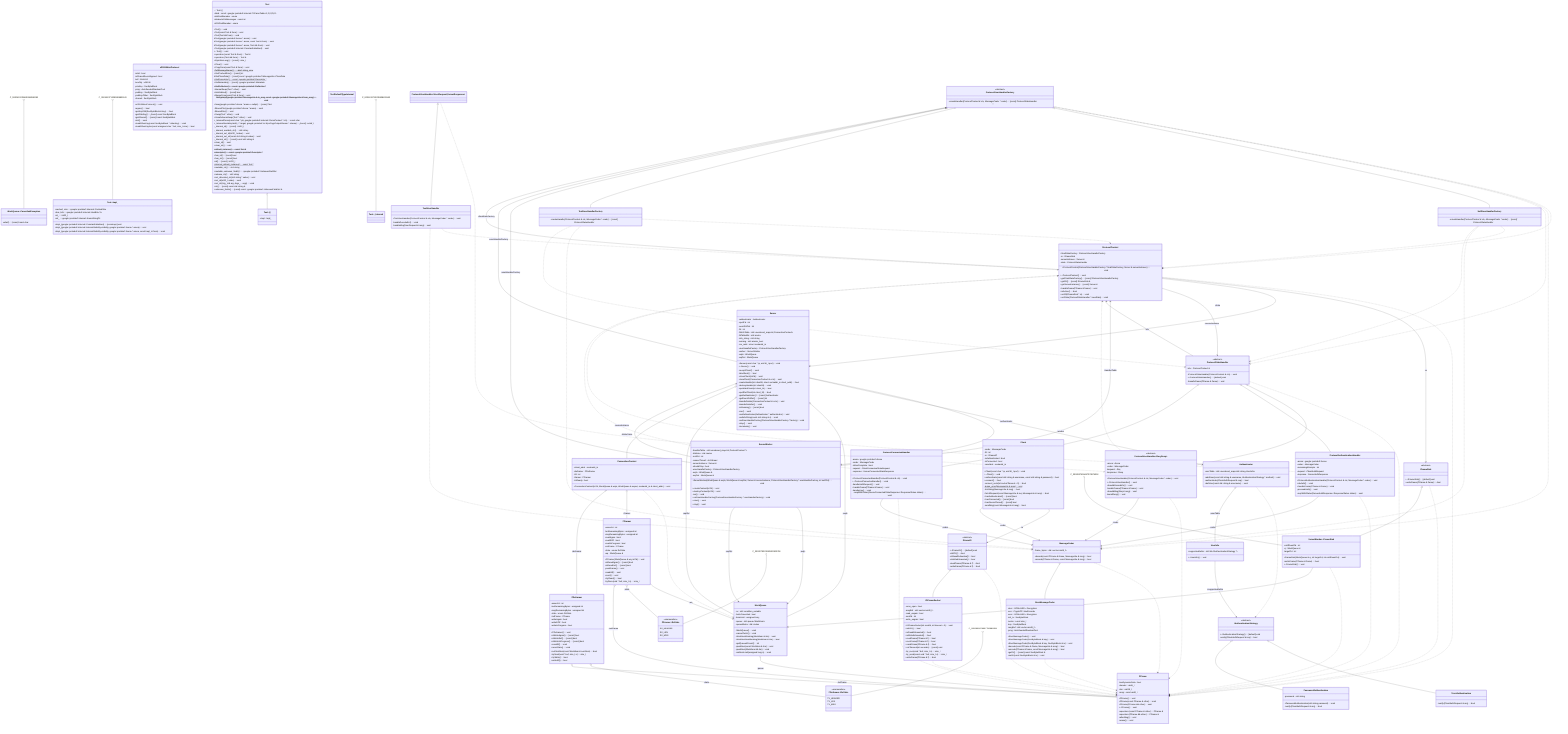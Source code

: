 classDiagram
    class C_0001772138383063081990["PFrame"]
    class C_0001772138383063081990 {
        +PFrame() : void
        +PFrame(const PFrame & other) : void
        +PFrame(PFrame && other) : void
        +~PFrame() : void
        +operator=(const PFrame & other) : PFrame &
        +operator=(PFrame && other) : PFrame &
        +allocMsg() : void
        +erase() : void
        -hasDynamicData : bool
        +header : uint8_t
        +len : uint16_t
        +msg : const uint8_t *
    }
    class C_0000368255071736256037["IFrameIO"]
    class C_0000368255071736256037 {
        <<abstract>>
        +~IFrameIO() : [default] void
        +isEOF() : bool*
        +isReadExhausted() : bool*
        +isWriteExhausted() : bool*
        +readFrame(PFrame & f) : bool*
        +writeFrame(PFrame & f) : bool*
    }
    class C_0000413225465354068283["WorkQueue"]
    class C_0000413225465354068283 {
        +WorkQueue() : void
        +cancelFetch() : void
        +fetchItemBlocking(WorkItem & itm) : void
        +fetchItemNonBlocking(WorkItem & itm) : bool
        +getQueuedCount() : int
        +pushItem(const WorkItem & itm) : void
        +pushItem(WorkItem && itm) : void
        +setItemLimit(unsigned long n) : void
        -cv : std::condition_variable
        -fetchCancelled : bool
        -itemLimit : unsigned long
        -queue : std::queue&lt;WorkItem&gt;
        -queueMutex : std::mutex
    }
    class C_0001851961472811287418["WorkQueue::CancelledException"]
    class C_0001851961472811287418 {
        -what() : [const] const char *
    }
    class C_0002079222692820923786["PFramer"]
    class C_0002079222692820923786 {
        +PFramer(WorkQueue & wq, int fd) : void
        +isReadAgain() : [const] bool
        +isReadEof() : [const] bool
        -pushFrame() : void
        +readAll() : void
        -reset() : void
        +tryRead() : bool
        -tryRecv(void * buf, size_t n) : size_t
        -assocFd : int
        -lenRemainingBytes : unsigned int
        -msgRemainingBytes : unsigned int
        -readAgain : bool
        -readEOF : bool
        -readInProgress : bool
        -rxdFrame : PFrame
        -state : enum RxState
        -wq : WorkQueue &
    }
    class C_0000744513698636528658["PFramer::RxState"]
    class C_0000744513698636528658 {
        <<enumeration>>
        RX_HEADER
        RX_LEN
        RX_MSG
    }
    class C_0002016596168367621613["IFrameSink"]
    class C_0002016596168367621613 {
        <<abstract>>
        +~IFrameSink() : [default] void
        +writeFrame(PFrame & frame) : bool*
    }
    class C_0000521409481286509234["MessageCoder"]
    class C_0000521409481286509234 {
        +decode(const PFrame & frame, MessageLite & msg) : bool
        +encode(PFrame & frame, const MessageLite & msg) : bool
        -frame_bytes : std::vector&lt;uint8_t&gt;
    }
    class C_0001013167965629105335["ProtocolUserHandlerFactory"]
    class C_0001013167965629105335 {
        <<abstract>>
        +createHandler(ProtocolContext & ctx, MessageCoder * coder) : [const] ProtocolStateHandler **
    }
    class C_0000159043066032490316["ProtocolContext"]
    class C_0000159043066032490316 {
        +ProtocolContext(ProtocolUserHandlerFactory * finalStateFactory, Server & serverInstance) : void
        +~ProtocolContext() : void
        +getFinalStateFactory() : [const] ProtocolUserHandlerFactory *
        +getIO() : [const] IFrameSink &
        +getServerInstance() : [const] Server &
        +handleFrame(PFrame & frame) : void
        +isActive() : bool
        +setIO(IFrameSink * io) : void
        +setState(ProtocolStateHandler * newState) : void
        +finalStateFactory : ProtocolUserHandlerFactory *
        -io : IFrameSink *
        -serverInstance : Server &
        -state : ProtocolStateHandler *
    }
    class C_0001108562568155713252["ProtocolStateHandler"]
    class C_0001108562568155713252 {
        <<abstract>>
        +ProtocolStateHandler(ProtocolContext & ctx) : void
        +~ProtocolStateHandler() : [default] void
        +handleFrame(PFrame & frame) : void*
        #ctx : ProtocolContext &
    }
    class C_0000125432330192061577["ProtocolUserHandler&lt;Req,Resp&gt;"]
    class C_0000125432330192061577 {
        <<abstract>>
        +ProtocolUserHandler(ProtocolContext & ctx, MessageCoder * coder) : void
        +~ProtocolUserHandler() : void
        +handleDecodeErr() : void*
        -handleFrame(PFrame & frame) : void
        +handleMsg(Req & msg) : void*
        #sendResp() : void
        -arena : Arena
        -coder : MessageCoder *
        #request : Req *
        #response : Resp *
    }
    class C_0000099517403415114378["Server"]
    class C_0000099517403415114378 {
        +Server(const char * ip, uint16_t port) : void
        +~Server() : void
        -acceptClient() : void
        +bindSock() : bool
        +closeClient(int fd) : void
        -closeClient(ConnectionContext & cctx) : void
        -createHandler(int clientfd, struct sockaddr_in client_addr) : bool
        -destroyHandler(int clientfd) : void
        -epollAddClient(int client_fd) : bool
        -epollDelClient(int client_fd) : bool
        +getAuthenticator() : [const] Authenticator *
        +getEventFdOut() : [const] int
        +handleDataIn(ConnectionContext & cctx) : void
        +handleDataOut() : void
        +isRunning() : [const] bool
        +run() : void
        +setAuthenticator(Authenticator * authenticator) : void
        +setInfoString(const std::string & s) : void
        +setUserHandlerFactory(ProtocolUserHandlerFactory * factory) : void
        +stop() : void
        +terminate() : void
        -authenticator : Authenticator *
        -epollFd : int
        -eventFdOut : int
        -fd : int
        -fdInfoTable : std::unordered_map&lt;int,ConnectionContext&gt;
        -fdTableMtx : std::mutex
        -info_string : std::string
        -running : std::atomic_bool
        -srv_addr : struct sockaddr_in
        -userHandlerFactory : ProtocolUserHandlerFactory *
        -worker : ServerWorker *
        -wqIn : WorkQueue
        -wqOut : WorkQueue
    }
    class C_0000421220929588781000["ProtocolAuthenticationHandler"]
    class C_0000421220929588781000 {
        +ProtocolAuthenticationHandler(ProtocolContext & ctx, MessageCoder * coder) : void
        +doAuth() : void
        +handleFrame(PFrame & frame) : void
        -proceedAuth() : void
        -respWithStatus(ServerAuthResponse::ResponseStatus status) : void
        -arena : google::protobuf::Arena
        -coder : MessageCoder *
        -remainingAttempts : int
        -request : ClientAuthRequest *
        -response : ServerAuthResponse *
    }
    class C_0000937459447376874050["ServerWorker"]
    class C_0000937459447376874050 {
        +ServerWorker(WorkQueue & wqIn, WorkQueue & wqOut, Server & serverInstance, ProtocolUserHandlerFactory * userHandlerFactory, int notifFd) : void
        +createContext(int fd) : void
        +destroyContext(int fd) : void
        -run() : void
        +setUserHandlerFactory(ProtocolUserHandlerFactory * userHandlerFactory) : void
        +start() : void
        +stop() : void
        -handlerTable : std::unordered_map&lt;int,ProtocolContext *&gt;
        -htMutex : std::mutex
        -notifFd : int
        -runnerThread : std::thread *
        -serverInstance : Server &
        -shouldStop : bool
        -userHandlerFactory : ProtocolUserHandlerFactory *
        -wqIn : WorkQueue &
        -wqOut : WorkQueue &
    }
    class C_0001815292306860725455["ServerWorker::FrameSink"]
    class C_0001815292306860725455 {
        +FrameSink(WorkQueue & q, int targetFd, int notifEventFd) : void
        +writeFrame(PFrame & frame) : bool
        +~FrameSink() : void
        -notifEventFd : int
        -q : WorkQueue &
        -targetFd : int
    }
    class C_0000905078507790989285["PDeframer"]
    class C_0000905078507790989285 {
        +PDeframer() : void
        +isWriteAgain() : [const] bool
        +isWriteEof() : [const] bool
        +isWriteInProgress() : [const] bool
        -resetAll() : void
        +resetState() : void
        +setSentItem(const WorkItem & sentItem) : bool
        -trySend(void * buf, size_t n) : size_t
        +tryWrite() : bool
        +writeAll() : bool
        -assocFd : int
        -lenRemainingBytes : unsigned int
        -msgRemainingBytes : unsigned int
        -state : enum RxState
        -txdFrame : PFrame
        -writeAgain : bool
        -writeEOF : bool
        -writeInProgress : bool
    }
    class C_0000032890696926555652["PDeframer::RxState"]
    class C_0000032890696926555652 {
        <<enumeration>>
        TX_HEADER
        TX_LEN
        TX_MSG
    }
    class C_0001399992001799140315["IAuthenticationStrategy"]
    class C_0001399992001799140315 {
        <<abstract>>
        +~IAuthenticationStrategy() : [default] void
        +verify(ClientAuthRequest & req) : bool*
    }
    class C_0001669769533097337270["TrustAuthentication"]
    class C_0001669769533097337270 {
        +verify(ClientAuthRequest & req) : bool
    }
    class C_0000282408967583958009["PasswordAuthentication"]
    class C_0000282408967583958009 {
        +PasswordAuthentication(std::string password) : void
        +verify(ClientAuthRequest & req) : bool
        -password : std::string
    }
    class C_0002154100137202431943["UserInfo"]
    class C_0002154100137202431943 {
        +~UserInfo() : void
        +supportedAuths : std::list&lt;IAuthenticationStrategy *&gt;
    }
    class C_0000704468137843898889["Authenticator"]
    class C_0000704468137843898889 {
        +addUser(const std::string & username, IAuthenticationStrategy * method) : void
        +authenticate(ClientAuthRequest & req) : bool
        +delUser(const std::string & username) : void
        -userTable : std::unordered_map&lt;std::string,UserInfo&gt;
    }
    class C_0000439368331391122494["ConnectionContext"]
    class C_0000439368331391122494 {
        +ConnectionContext(int fd, WorkQueue & wqin, WorkQueue & wqout, sockaddr_in & client_addr) : void
        +client_addr : sockaddr_in
        +deframer : PDeframer
        +fd : int
        +framer : PFramer
        +txReady : bool
    }
    class C_0000970574400319610151["NullUserHandlerFactory"]
    class C_0000970574400319610151 {
        +createHandler(ProtocolContext & ctx, MessageCoder * coder) : [const] ProtocolStateHandler *
    }
    class C_0001080990835532108106["TestUserHandlerFactory"]
    class C_0001080990835532108106 {
        -createHandler(ProtocolContext & ctx, MessageCoder * coder) : [const] ProtocolStateHandler *
    }
    class C_0000788431645964313302["ProtocolUserHandler&lt;UserRequest,ServerResponse&gt;"]
    class C_0000788431645964313302 {
    }
    class C_0001887797911965546684["TestUserHandler"]
    class C_0001887797911965546684 {
        +TestUserHandler(ProtocolContext & ctx, MessageCoder * coder) : void
        -handleDecodeErr() : void
        -handleMsg(UserRequest & msg) : void
    }
    class C_0001557316170505719203["ProtocolConnectedHandler"]
    class C_0001557316170505719203 {
        +ProtocolConnectedHandler(ProtocolContext & ctx) : void
        +~ProtocolConnectedHandler() : void
        -handleAuthRequest() : void
        +handleFrame(PFrame & frame) : void
        -handleKex() : void
        -respWithStatus(ServerConnectedStateResponse::ResponseStatus status) : void
        -arena : google::protobuf::Arena
        -coder : MessageCoder *
        -isKexComplete : bool
        -request : ClientConnectedStateRequest *
        -response : ServerConnectedStateResponse *
    }
    class C_0000181946487677438623["x25519KexProtocol"]
    class C_0000181946487677438623 {
        +x25519KexProtocol() : void
        +agree() : bool
        +getKey256(SecByteBlock & key) : bool
        +getPubKey() : [const] const SecByteBlock *
        +getShared() : [const] const SecByteBlock *
        +init() : void
        +loadOtherKey(const SecByteBlock * otherKey) : void
        +loadOtherKeyArr(const unsigned char * buf, size_t size) : bool
        -isInit : bool
        -isSharedSecretAgreed : bool
        -kdf : SHA512
        -kexObj : x25519
        -privKey : SecByteBlock
        -prng : AutoSeededRandomPool
        -pubKey : SecByteBlock
        -pubKeyOther : SecByteBlock
        -shared : SecByteBlock
    }
    class C_0001852152343959166745["EncrMessageCoder"]
    class C_0001852152343959166745 {
        +EncrMessageCoder() : void
        +EncrMessageCoder(SecByteBlock & key) : void
        +EncrMessageCoder(SecByteBlock & key, SecByteBlock & iv) : void
        +decode(const PFrame & frame, MessageLite & msg) : bool
        +encode(PFrame & frame, const MessageLite & msg) : bool
        +getIV() : [const] const SecByteBlock &
        +setIV(const SecByteBlock & iv) : void
        -decr : GCM&lt;AES&gt;::Decryption
        -enc : CryptoPP::HexEncoder
        -encr : GCM&lt;AES&gt;::Encryption
        -init_iv : SecByteBlock
        -ivsize : const size_t
        -key : SecByteBlock
        -msgBuf : std::vector&lt;uint8_t&gt;
        -prng : AutoSeededRandomPool
    }
    class C_0000072811412987537340["IOFrameSocket"]
    class C_0000072811412987537340 {
        +IOFrameSocket(int sockfd, int timeout = 0) : void
        +isEOF() : bool
        +isReadExhausted() : bool
        +isWriteExhausted() : bool
        +readFrame(PFrame & f) : bool
        +recvFrame(PFrame & f) : bool
        +sendFrame(PFrame & f) : bool
        +setTimeout(int seconds) : [const] void
        -try_recv(void * buf, size_t n) : size_t
        -try_send(const void * buf, size_t n) : size_t
        +writeFrame(PFrame & f) : bool
        -conn_open : bool
        -msgBuf : std::vector&lt;uint8_t&gt;
        -read_eagain : bool
        -sockfd : int
        -write_eagain : bool
    }
    class C_0001106453201833708579["Client"]
    class C_0001106453201833708579 {
        +Client(const char * ip, uint16_t port) : void
        +~Client() : void
        +authenticate(const std::string & username, const std::string & password) : bool
        +connect() : bool
        -connect_sock(int socketTimeout = 0) : bool
        -dump_error(MessageLite & msg) : void$
        -fetchMsg(MessageLite & msg) : bool
        +fetchRequest(const MessageLite & req, MessageLite & resp) : bool
        +hasAuthenticated() : [const] bool
        +hasConnected() : [const] bool
        +hasServerClosed() : [const] bool
        -sendMsg(const MessageLite & msg) : bool
        -coder : MessageCoder *
        -fd : int
        -io : IFrameIO *
        -isAuthenticated : bool
        -isConnected : bool
        -remAddr : sockaddr_in
    }
    class C_0001613713295908831163["Test"]
    class C_0001613713295908831163 {
        +Test() : void
        +Test(const Test & from) : void
        +Test(Test && from) : void
        #Test(google::protobuf::Arena * arena) : void
        #Test(google::protobuf::Arena * arena, const Test & from) : void
        #Test(google::protobuf::Arena * arena, Test && from) : void
        +Test<typename=void>(google::protobuf::internal::ConstantInitialized) : void
        +~Test() : void
        +operator=(const Test & from) : Test &
        +operator=(Test && from) : Test &
        +ByteSizeLong() : [const] ::size_t
        +Clear() : void
        +CopyFrom(const Test & from) : void
        -FullMessageName() : ::absl::string_view$
        +GetCachedSize() : [const] int
        #GetClassData() : [const] const ::google::protobuf::MessageLite::ClassData *
        +GetDescriptor() : const ::google::protobuf::Descriptor *$
        +GetMetadata() : [const] ::google::protobuf::Metadata
        +GetReflection() : const ::google::protobuf::Reflection *$
        -InternalSwap(Test * other) : void
        +IsInitialized() : [const] bool
        +MergeFrom(const Test & from) : void
        -MergeImpl(google::protobuf::MessageLite & to_msg, const ::google::protobuf::MessageLite & from_msg) : void$
        +New(google::protobuf::Arena * arena = nullptr) : [const] Test *
        -SharedCtor(google::protobuf::Arena * arena) : void
        -SharedDtor() : void
        +Swap(Test * other) : void
        +UnsafeArenaSwap(Test * other) : void
        +_InternalParse(const char * ptr, google::protobuf::internal::ParseContext * ctx) : const char *
        +_InternalSerialize(uint8_t * target, google::protobuf::io::EpsCopyOutputStream * stream) : [const] ::uint8_t *
        -_internal_id() : [const] ::int32_t
        -_internal_mutable_str() : std::string *
        -_internal_set_id(int32_t value) : void
        -_internal_set_str(const std::string & value) : void
        -_internal_str() : [const] const std::string &
        +clear_id() : void
        +clear_str() : void
        +default_instance() : const Test &$
        +descriptor() : const ::google::protobuf::Descriptor *$
        +has_id() : [const] bool
        +has_str() : [const] bool
        +id() : [const] ::int32_t
        +internal_default_instance() : const Test *$
        +mutable_str() : std::string *
        +mutable_unknown_fields() : ::google::protobuf::UnknownFieldSet *
        +release_str() : std::string *
        +set_allocated_str(std::string * value) : void
        +set_id(int32_t value) : void
        +set_str<Arg_=const std::string &,Args_...>(Arg_ && arg, Args_... args) : void
        +str() : [const] const std::string &
        +unknown_fields() : [const] const ::google::protobuf::UnknownFieldSet &
        - : Test::&lpar;&rpar;
        -_table_ : const ::google::protobuf::internal::TcParseTable&lt;1,2,0,25,2&gt;
        +kIdFieldNumber : enum
        +kIndexInFileMessages : const int
        +kStrFieldNumber : enum
    }
    class C_0000301408383510483355["Test::Impl_"]
    class C_0000301408383510483355 {
        +Impl_(google::protobuf::internal::ConstantInitialized) : [constexpr] void
        +Impl_(google::protobuf::internal::InternalVisibility visibility, google::protobuf::Arena * arena) : void
        +Impl_(google::protobuf::internal::InternalVisibility visibility, google::protobuf::Arena * arena, const Impl_ & from) : void
        +_cached_size_ : ::google::protobuf::internal::CachedSize
        +_has_bits_ : ::google::protobuf::internal::HasBits&lt;1&gt;
        +id_ : ::int32_t
        +str_ : ::google::protobuf::internal::ArenaStringPtr
    }
    class C_0002004998428684284345["Test::&lpar;&rpar;"]
    class C_0002004998428684284345 {
        +_impl_ : Impl_
    }
    class C_0000969401458088242992["Test::_Internal"]
    class C_0000969401458088242992 {
    }
    class C_0001381264346604786731["TestDefaultTypeInternal"]
    class C_0001381264346604786731 {
    }
    C_0000368255071736256037 ..> C_0001772138383063081990 : 
    C_0000413225465354068283 o-- C_0001772138383063081990 : -queue
    C_0000413225465354068283 ()-- C_0001851961472811287418 : 
    C_0002079222692820923786 --> C_0000413225465354068283 : -wq
    C_0002079222692820923786 o-- C_0000744513698636528658 : -state
    C_0002079222692820923786 o-- C_0001772138383063081990 : -rxdFrame
    C_0002079222692820923786 ()-- C_0000744513698636528658 : 
    C_0002016596168367621613 ..> C_0001772138383063081990 : 
    C_0000521409481286509234 ..> C_0001772138383063081990 : 
    C_0001013167965629105335 ..> C_0000159043066032490316 : 
    C_0001013167965629105335 ..> C_0000521409481286509234 : 
    C_0001013167965629105335 ..> C_0001108562568155713252 : 
    C_0000159043066032490316 ..> C_0001772138383063081990 : 
    C_0000159043066032490316 --> C_0002016596168367621613 : -io
    C_0000159043066032490316 --> C_0000099517403415114378 : -serverInstance
    C_0000159043066032490316 --> C_0001108562568155713252 : -state
    C_0000159043066032490316 --> C_0001013167965629105335 : +finalStateFactory
    C_0001108562568155713252 ..> C_0001772138383063081990 : 
    C_0001108562568155713252 --> C_0000159043066032490316 : #ctx
    C_0000125432330192061577 ..> C_0001772138383063081990 : 
    C_0000125432330192061577 ..> C_0000159043066032490316 : 
    C_0000125432330192061577 --> C_0000521409481286509234 : -coder
    C_0001108562568155713252 <|-- C_0000125432330192061577
    C_0000099517403415114378 --> C_0000937459447376874050 : -worker
    C_0000099517403415114378 --> C_0000704468137843898889 : -authenticator
    C_0000099517403415114378 o-- C_0000413225465354068283 : -wqIn
    C_0000099517403415114378 o-- C_0000413225465354068283 : -wqOut
    C_0000099517403415114378 o-- C_0000439368331391122494 : -fdInfoTable
    C_0000099517403415114378 --> C_0001013167965629105335 : -userHandlerFactory
    C_0000421220929588781000 ..> C_0000159043066032490316 : 
    C_0000421220929588781000 ..> C_0001772138383063081990 : 
    C_0000421220929588781000 --> C_0000521409481286509234 : -coder
    C_0001108562568155713252 <|-- C_0000421220929588781000
    C_0000937459447376874050 --> C_0000413225465354068283 : -wqIn
    C_0000937459447376874050 --> C_0000413225465354068283 : -wqOut
    C_0000937459447376874050 --> C_0000159043066032490316 : -handlerTable
    C_0000937459447376874050 --> C_0001013167965629105335 : -userHandlerFactory
    C_0000937459447376874050 --> C_0000099517403415114378 : -serverInstance
    C_0000937459447376874050 ()-- C_0001815292306860725455 : 
    C_0001815292306860725455 ..> C_0001772138383063081990 : 
    C_0001815292306860725455 --> C_0000413225465354068283 : -q
    C_0002016596168367621613 <|-- C_0001815292306860725455
    C_0000905078507790989285 o-- C_0000032890696926555652 : -state
    C_0000905078507790989285 o-- C_0001772138383063081990 : -txdFrame
    C_0000905078507790989285 ()-- C_0000032890696926555652 : 
    C_0001399992001799140315 <|-- C_0001669769533097337270
    C_0001399992001799140315 <|-- C_0000282408967583958009
    C_0002154100137202431943 --> C_0001399992001799140315 : +supportedAuths
    C_0000704468137843898889 ..> C_0001399992001799140315 : 
    C_0000704468137843898889 o-- C_0002154100137202431943 : -userTable
    C_0000439368331391122494 ..> C_0000413225465354068283 : 
    C_0000439368331391122494 o-- C_0002079222692820923786 : +framer
    C_0000439368331391122494 o-- C_0000905078507790989285 : +deframer
    C_0000970574400319610151 ..> C_0000159043066032490316 : 
    C_0000970574400319610151 ..> C_0000521409481286509234 : 
    C_0000970574400319610151 ..> C_0001108562568155713252 : 
    C_0001013167965629105335 <|-- C_0000970574400319610151
    C_0001080990835532108106 ..> C_0000159043066032490316 : 
    C_0001080990835532108106 ..> C_0000521409481286509234 : 
    C_0001080990835532108106 ..> C_0001108562568155713252 : 
    C_0001013167965629105335 <|-- C_0001080990835532108106
    C_0000788431645964313302 ..|> C_0000125432330192061577 : 
    C_0001887797911965546684 ..> C_0000159043066032490316 : 
    C_0001887797911965546684 ..> C_0000521409481286509234 : 
    C_0000788431645964313302 <|-- C_0001887797911965546684
    C_0001557316170505719203 ..> C_0000159043066032490316 : 
    C_0001557316170505719203 ..> C_0001772138383063081990 : 
    C_0001557316170505719203 --> C_0000521409481286509234 : -coder
    C_0001108562568155713252 <|-- C_0001557316170505719203
    C_0001852152343959166745 ..> C_0001772138383063081990 : 
    C_0000521409481286509234 <|-- C_0001852152343959166745
    C_0000072811412987537340 ..> C_0001772138383063081990 : 
    C_0000368255071736256037 <|-- C_0000072811412987537340
    C_0001106453201833708579 --> C_0000368255071736256037 : -io
    C_0001106453201833708579 --> C_0000521409481286509234 : -coder
    C_0001613713295908831163 o-- C_0002004998428684284345 : 
    C_0001613713295908831163 ()-- C_0000301408383510483355 : 
    C_0001613713295908831163 ()-- C_0000969401458088242992 : 

%% Generated with clang-uml, version 0.5.2-31-ge21c2d2
%% LLVM version clang version 16.0.6 (Fedora 16.0.6-4.fc38)